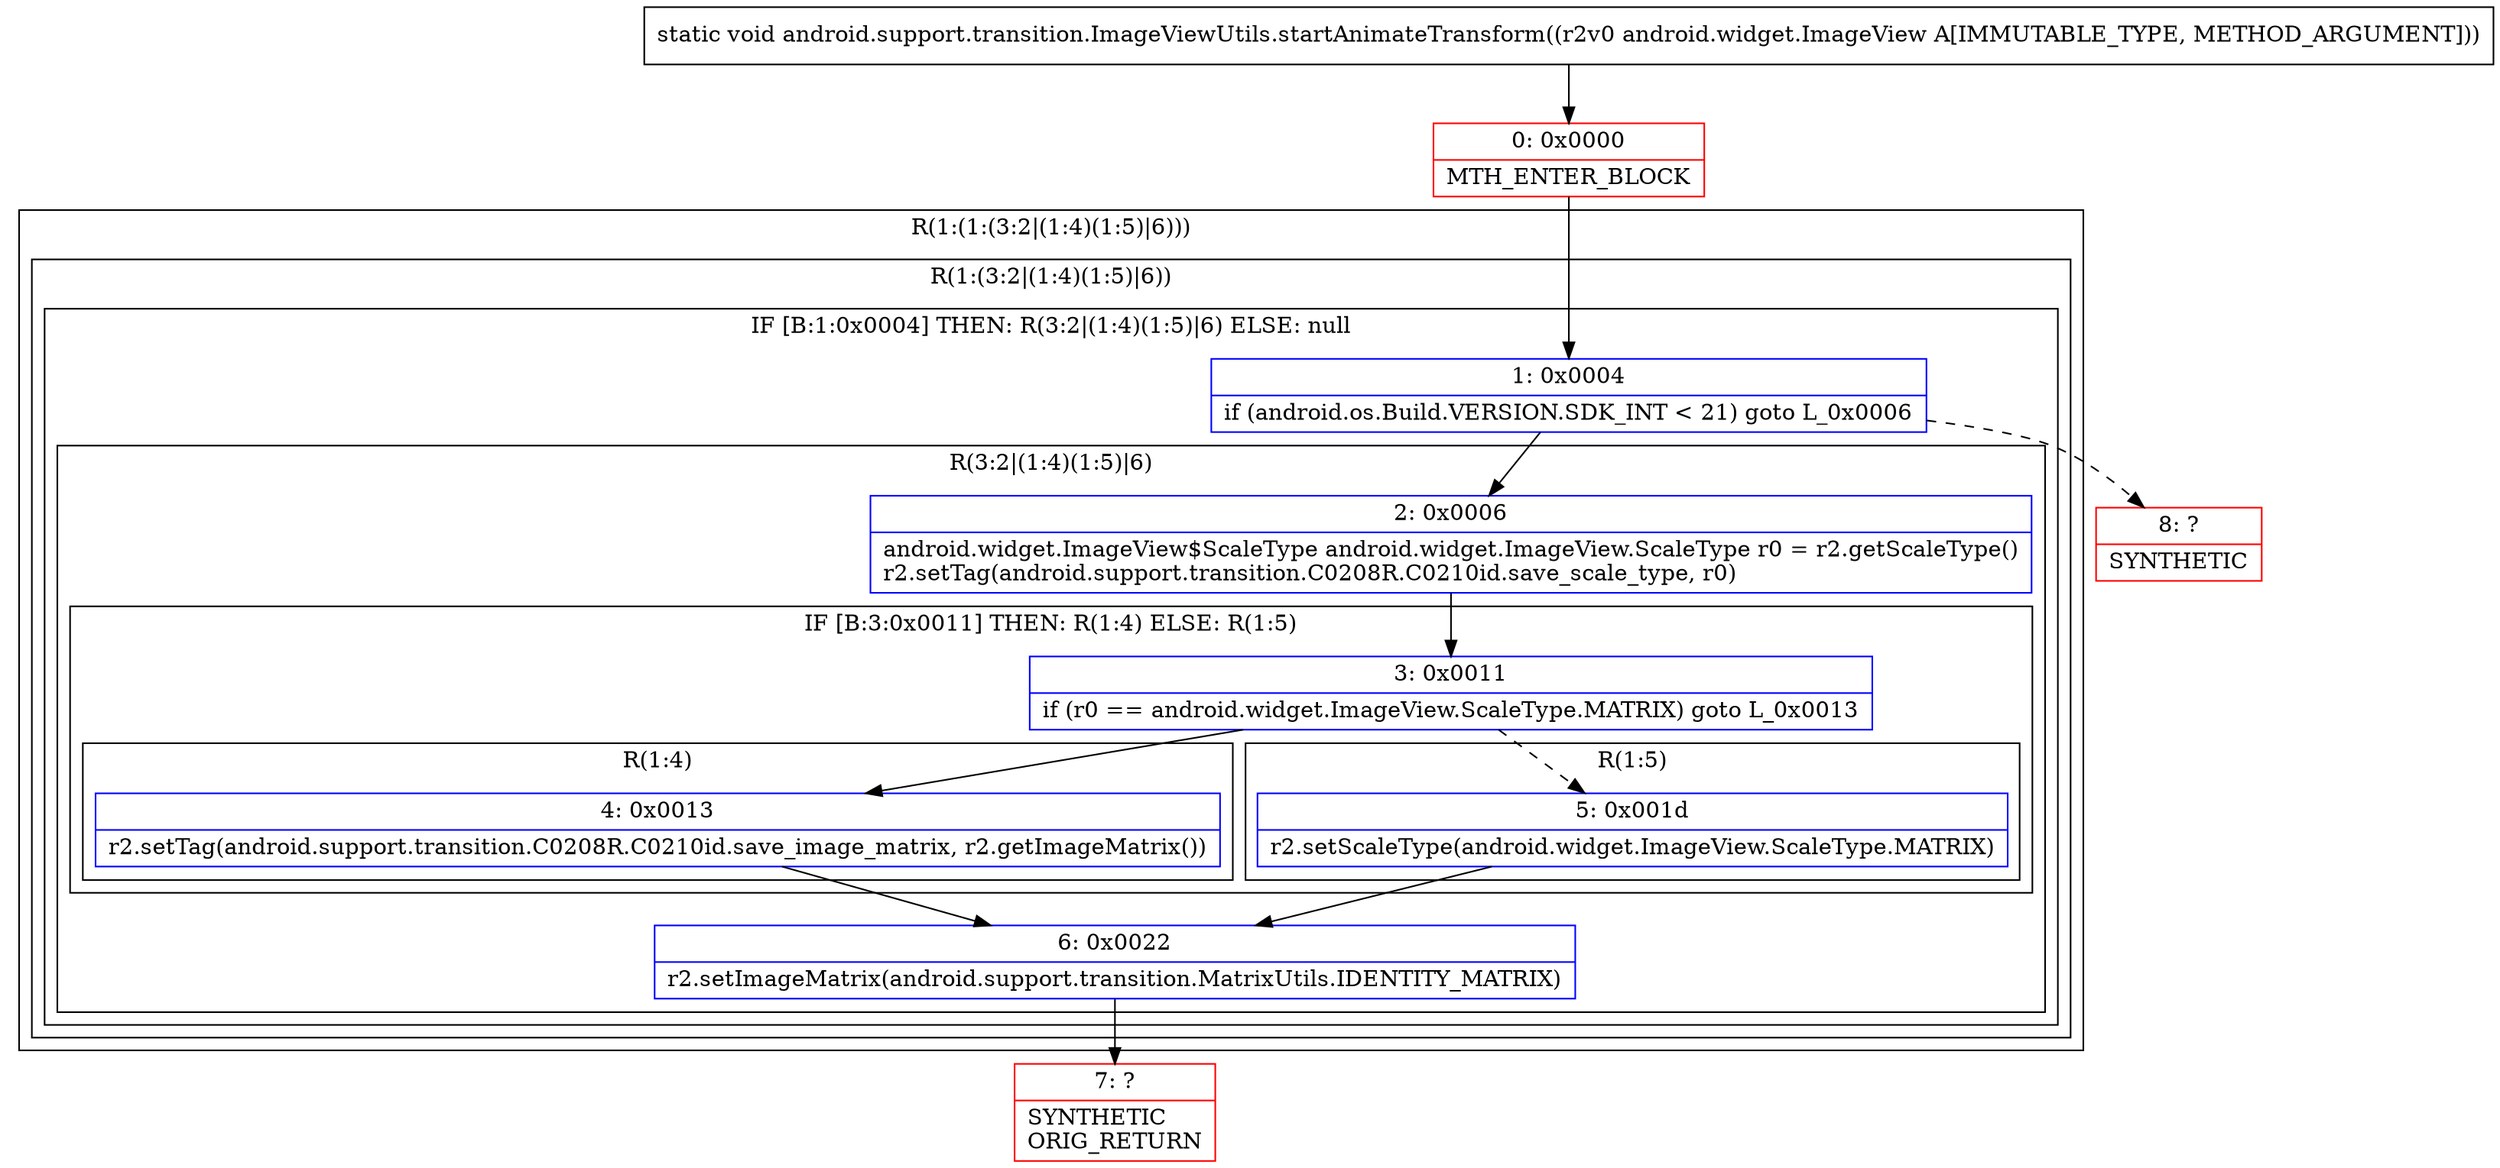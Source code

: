 digraph "CFG forandroid.support.transition.ImageViewUtils.startAnimateTransform(Landroid\/widget\/ImageView;)V" {
subgraph cluster_Region_1722030423 {
label = "R(1:(1:(3:2|(1:4)(1:5)|6)))";
node [shape=record,color=blue];
subgraph cluster_Region_491237185 {
label = "R(1:(3:2|(1:4)(1:5)|6))";
node [shape=record,color=blue];
subgraph cluster_IfRegion_155366029 {
label = "IF [B:1:0x0004] THEN: R(3:2|(1:4)(1:5)|6) ELSE: null";
node [shape=record,color=blue];
Node_1 [shape=record,label="{1\:\ 0x0004|if (android.os.Build.VERSION.SDK_INT \< 21) goto L_0x0006\l}"];
subgraph cluster_Region_2051149566 {
label = "R(3:2|(1:4)(1:5)|6)";
node [shape=record,color=blue];
Node_2 [shape=record,label="{2\:\ 0x0006|android.widget.ImageView$ScaleType android.widget.ImageView.ScaleType r0 = r2.getScaleType()\lr2.setTag(android.support.transition.C0208R.C0210id.save_scale_type, r0)\l}"];
subgraph cluster_IfRegion_307016302 {
label = "IF [B:3:0x0011] THEN: R(1:4) ELSE: R(1:5)";
node [shape=record,color=blue];
Node_3 [shape=record,label="{3\:\ 0x0011|if (r0 == android.widget.ImageView.ScaleType.MATRIX) goto L_0x0013\l}"];
subgraph cluster_Region_1504232847 {
label = "R(1:4)";
node [shape=record,color=blue];
Node_4 [shape=record,label="{4\:\ 0x0013|r2.setTag(android.support.transition.C0208R.C0210id.save_image_matrix, r2.getImageMatrix())\l}"];
}
subgraph cluster_Region_520094028 {
label = "R(1:5)";
node [shape=record,color=blue];
Node_5 [shape=record,label="{5\:\ 0x001d|r2.setScaleType(android.widget.ImageView.ScaleType.MATRIX)\l}"];
}
}
Node_6 [shape=record,label="{6\:\ 0x0022|r2.setImageMatrix(android.support.transition.MatrixUtils.IDENTITY_MATRIX)\l}"];
}
}
}
}
Node_0 [shape=record,color=red,label="{0\:\ 0x0000|MTH_ENTER_BLOCK\l}"];
Node_7 [shape=record,color=red,label="{7\:\ ?|SYNTHETIC\lORIG_RETURN\l}"];
Node_8 [shape=record,color=red,label="{8\:\ ?|SYNTHETIC\l}"];
MethodNode[shape=record,label="{static void android.support.transition.ImageViewUtils.startAnimateTransform((r2v0 android.widget.ImageView A[IMMUTABLE_TYPE, METHOD_ARGUMENT])) }"];
MethodNode -> Node_0;
Node_1 -> Node_2;
Node_1 -> Node_8[style=dashed];
Node_2 -> Node_3;
Node_3 -> Node_4;
Node_3 -> Node_5[style=dashed];
Node_4 -> Node_6;
Node_5 -> Node_6;
Node_6 -> Node_7;
Node_0 -> Node_1;
}

